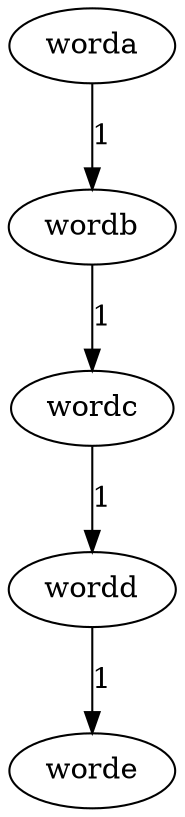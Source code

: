digraph G {
worda -> wordb [label="1"];
wordc -> wordd [label="1"];
wordb -> wordc [label="1"];
wordd -> worde [label="1"];
}
